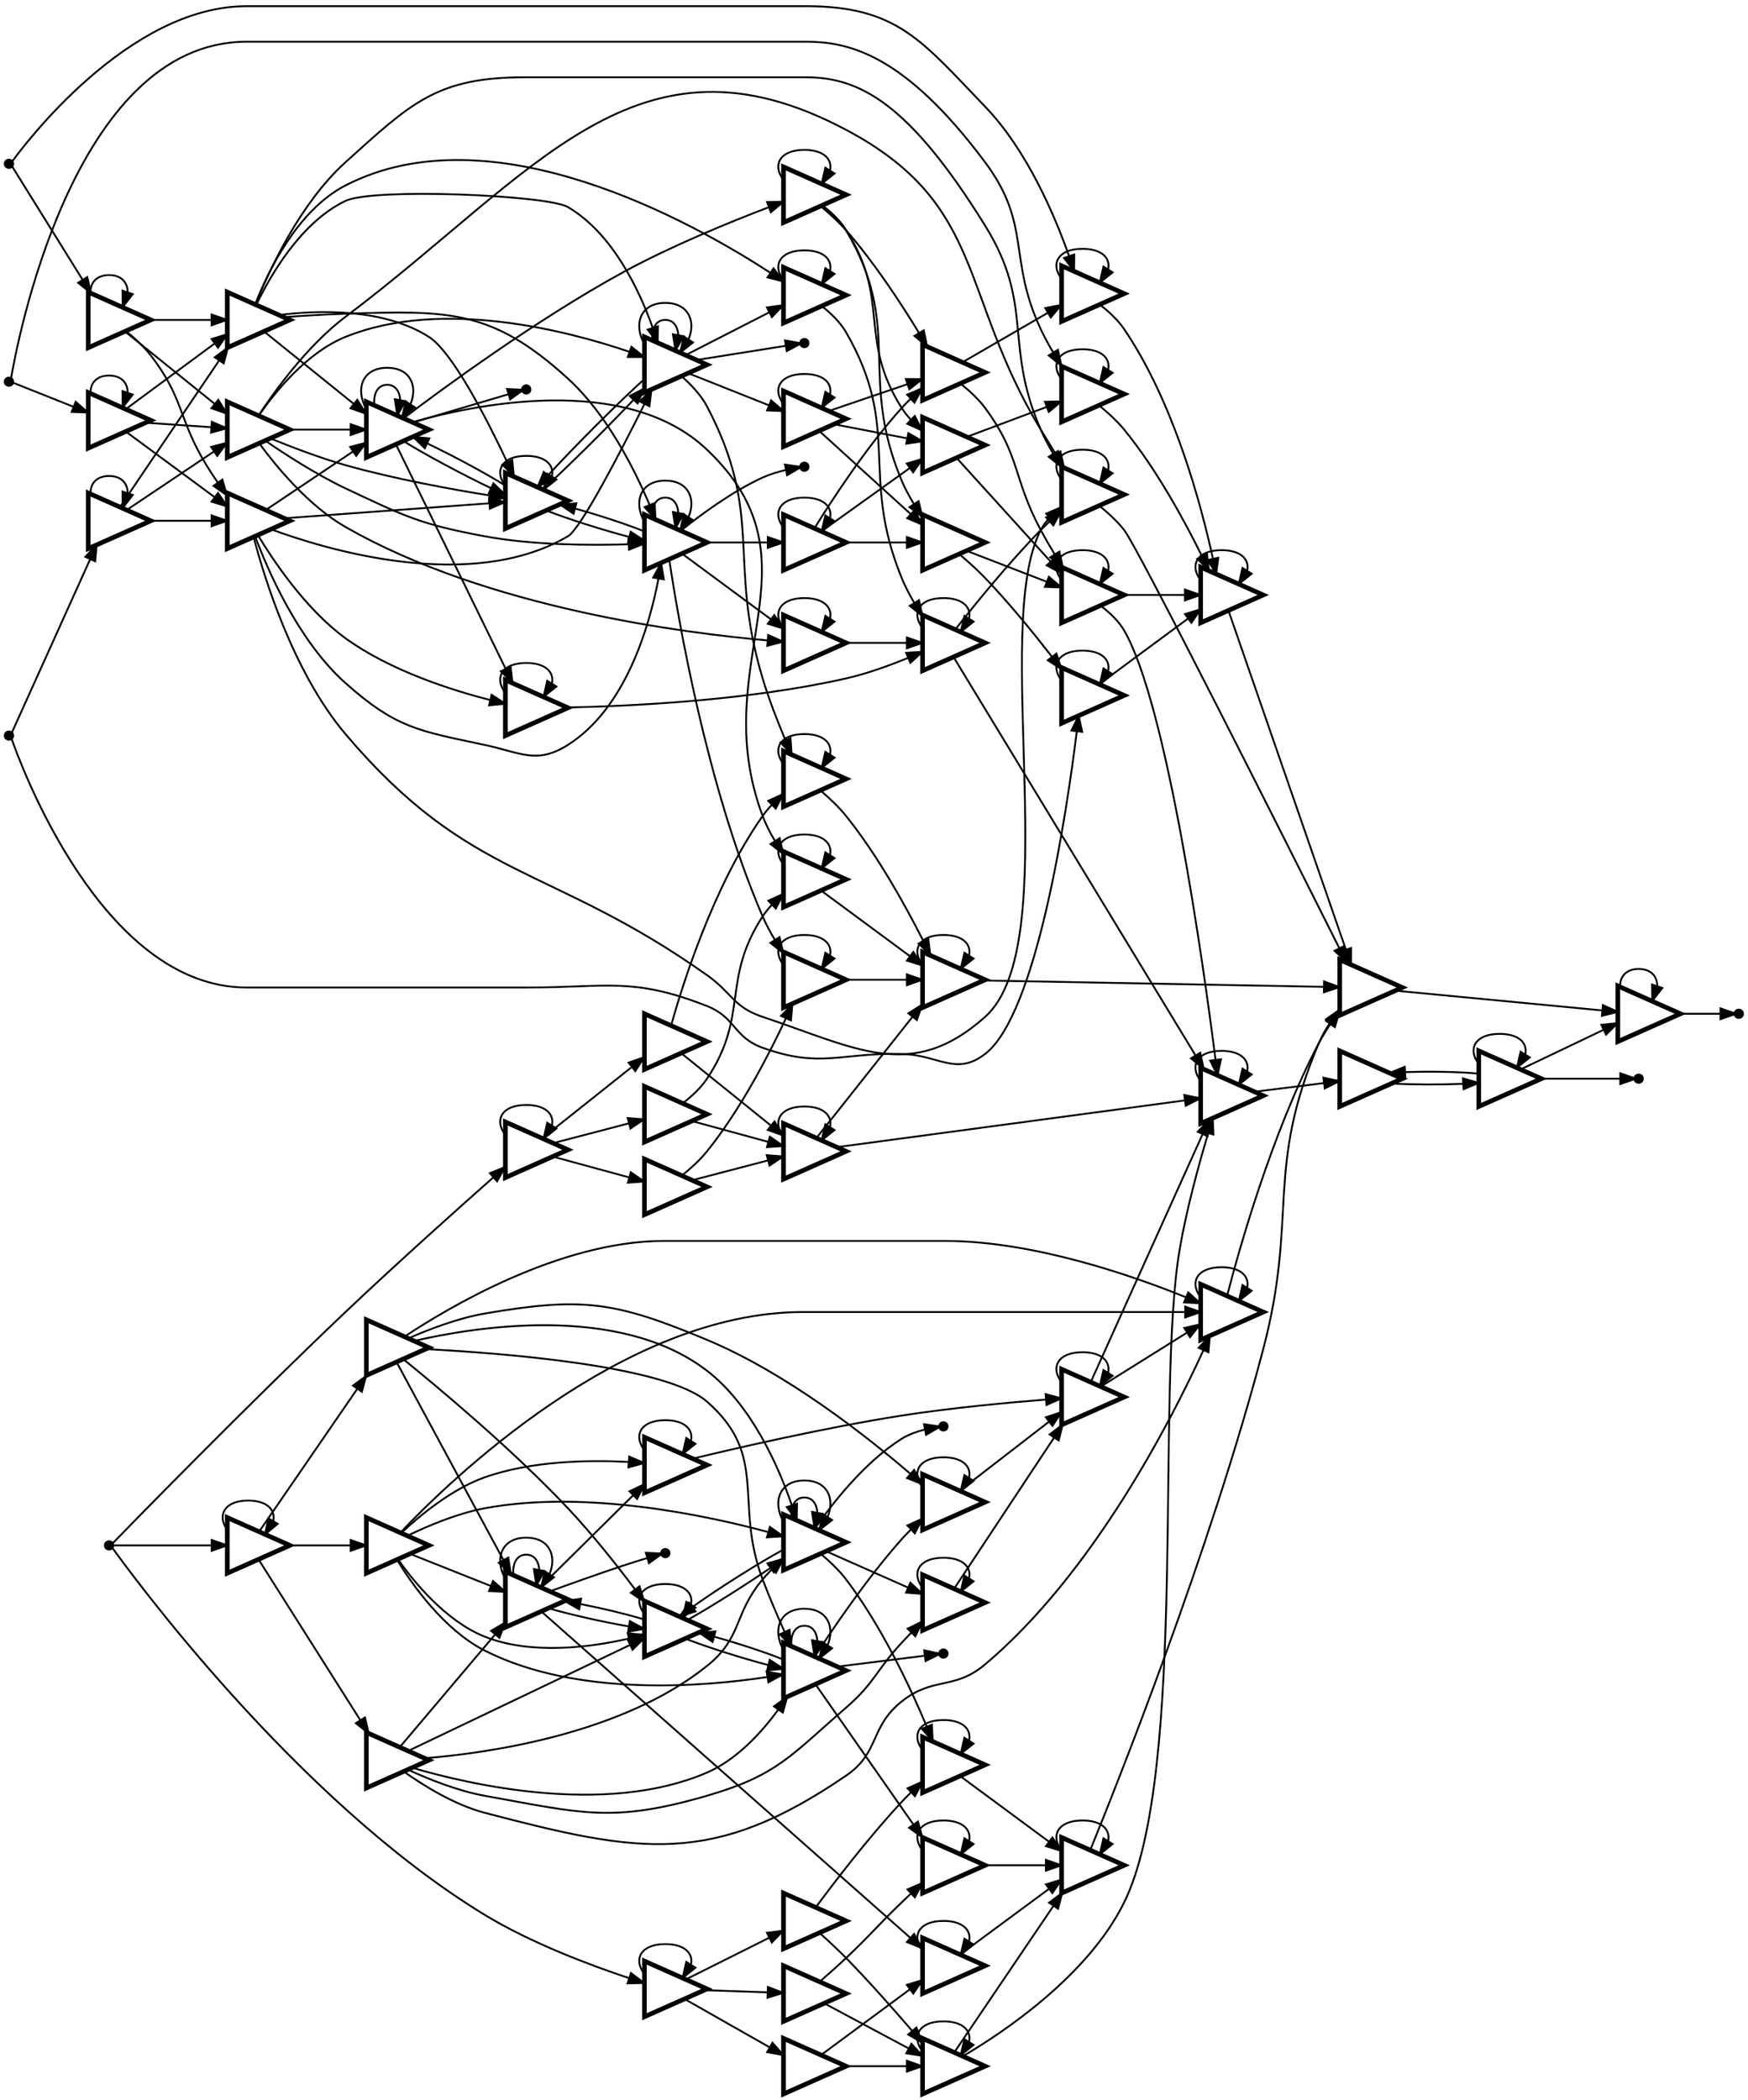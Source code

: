 digraph G {
  graph [dpi="288.0",nodesep="0.15",pack="true",rankdir="LR",ratio="compress"];
  node [fontname="Courier",orientation="30",penwidth="3.0",shape="triangle"];
  edge [fontname="Courier",labelangle="25",labeldistance="2",penwidth="1.2"];
  n1 [label="Spike",shape="point"];
  n2 [label="Spike",shape="point"];
  n3 [label="Spike",shape="point"];
  n4 [label="Spike",shape="point"];
  n5 [label="Spike",shape="point"];
  n6 [label="Spike",shape="point"];
  n7 [label="Spike",shape="point"];
  n8 [label="Spike",shape="point"];
  n9 [label="Spike",shape="point"];
  n10 [label="Spike",shape="point"];
  n11 [label="Spike",shape="point"];
  n12 [label="Spike",shape="point"];
  n13 [label="",shape="triangle"];
  n14 [label="",shape="triangle"];
  n15 [label="",shape="triangle"];
  n16 [label="",shape="triangle"];
  n17 [label="",shape="triangle"];
  n18 [label="",shape="triangle"];
  n19 [label="",shape="triangle"];
  n20 [label="",shape="triangle"];
  n21 [label="",shape="triangle"];
  n22 [label="",shape="triangle"];
  n23 [label="",shape="triangle"];
  n24 [label="",shape="triangle"];
  n25 [label="",shape="triangle"];
  n26 [label="",shape="triangle"];
  n27 [label="",shape="triangle"];
  n28 [label="",shape="triangle"];
  n29 [label="",shape="triangle"];
  n30 [label="",shape="triangle"];
  n31 [label="",shape="triangle"];
  n32 [label="",shape="triangle"];
  n33 [label="",shape="triangle"];
  n34 [label="",shape="triangle"];
  n35 [label="",shape="triangle"];
  n36 [label="",shape="triangle"];
  n37 [label="",shape="triangle"];
  n38 [label="",shape="triangle"];
  n39 [label="",shape="triangle"];
  n40 [label="",shape="triangle"];
  n41 [label="",shape="triangle"];
  n42 [label="",shape="triangle"];
  n43 [label="",shape="triangle"];
  n44 [label="",shape="triangle"];
  n45 [label="",shape="triangle"];
  n46 [label="",shape="triangle"];
  n47 [label="",shape="triangle"];
  n48 [label="",shape="triangle"];
  n49 [label="",shape="triangle"];
  n50 [label="",shape="triangle"];
  n51 [label="",shape="triangle"];
  n52 [label="",shape="triangle"];
  n53 [label="",shape="triangle"];
  n54 [label="",shape="triangle"];
  n55 [label="",shape="triangle"];
  n56 [label="",shape="triangle"];
  n57 [label="",shape="triangle"];
  n58 [label="",shape="triangle"];
  n59 [label="",shape="triangle"];
  n60 [label="",shape="triangle"];
  n61 [label="",shape="triangle"];
  n62 [label="",shape="triangle"];
  n63 [label="",shape="triangle"];
  n64 [label="",shape="triangle"];
  n65 [label="",shape="triangle"];
  n66 [label="",shape="triangle"];
  n67 [label="",shape="triangle"];
  n68 [label="",shape="triangle"];
  n69 [label="",shape="triangle"];
  n70 [label="",shape="triangle"];
  n71 [label="",shape="triangle"];
  n72 [label="",shape="triangle"];
  n73 [label="",shape="triangle"];
  n74 [label="",shape="triangle"];
  n13 -> n6;
  n14 -> n5;
  n13 -> n13;
  n15 -> n13;
  n14 -> n14;
  n16 -> n14;
  n14 -> n13;
  n17 -> n10;
  n18 -> n12;
  n19 -> n9;
  n20 -> n7;
  n21 -> n11;
  n22 -> n8;
  n14 -> n16;
  n22 -> n22;
  n21 -> n21;
  n20 -> n20;
  n19 -> n19;
  n18 -> n18;
  n17 -> n17;
  n23 -> n16;
  n23 -> n23;
  n24 -> n17;
  n24 -> n18;
  n24 -> n19;
  n25 -> n20;
  n25 -> n21;
  n25 -> n22;
  n22 -> n22;
  n26 -> n22;
  n27 -> n22;
  n28 -> n22;
  n21 -> n21;
  n26 -> n21;
  n28 -> n21;
  n27 -> n21;
  n25 -> n25;
  n20 -> n20;
  n27 -> n20;
  n28 -> n20;
  n26 -> n20;
  n19 -> n19;
  n29 -> n19;
  n30 -> n19;
  n31 -> n19;
  n18 -> n18;
  n29 -> n18;
  n31 -> n18;
  n30 -> n18;
  n24 -> n24;
  n17 -> n17;
  n30 -> n17;
  n31 -> n17;
  n29 -> n17;
  n32 -> n15;
  n33 -> n15;
  n34 -> n15;
  n35 -> n15;
  n36 -> n15;
  n29 -> n24;
  n30 -> n24;
  n31 -> n24;
  n17 -> n24;
  n18 -> n24;
  n19 -> n24;
  n26 -> n25;
  n27 -> n25;
  n28 -> n25;
  n20 -> n25;
  n21 -> n25;
  n22 -> n25;
  n36 -> n36;
  n35 -> n35;
  n34 -> n34;
  n33 -> n33;
  n32 -> n32;
  n37 -> n31;
  n37 -> n30;
  n37 -> n29;
  n38 -> n28;
  n39 -> n28;
  n40 -> n28;
  n38 -> n27;
  n39 -> n27;
  n40 -> n27;
  n38 -> n26;
  n39 -> n26;
  n40 -> n26;
  n41 -> n36;
  n42 -> n35;
  n43 -> n34;
  n44 -> n33;
  n45 -> n32;
  n26 -> n32;
  n27 -> n32;
  n28 -> n32;
  n45 -> n45;
  n29 -> n33;
  n30 -> n33;
  n31 -> n33;
  n44 -> n44;
  n43 -> n43;
  n42 -> n42;
  n41 -> n41;
  n40 -> n40;
  n39 -> n39;
  n38 -> n38;
  n37 -> n37;
  n41 -> n23;
  n42 -> n23;
  n43 -> n23;
  n44 -> n23;
  n45 -> n23;
  n46 -> n36;
  n47 -> n36;
  n48 -> n36;
  n49 -> n35;
  n50 -> n35;
  n51 -> n35;
  n52 -> n34;
  n53 -> n34;
  n54 -> n34;
  n54 -> n54;
  n53 -> n53;
  n52 -> n52;
  n51 -> n51;
  n50 -> n50;
  n49 -> n49;
  n48 -> n48;
  n47 -> n47;
  n46 -> n46;
  n55 -> n41;
  n56 -> n41;
  n57 -> n41;
  n58 -> n42;
  n59 -> n42;
  n60 -> n42;
  n61 -> n43;
  n62 -> n43;
  n63 -> n43;
  n64 -> n45;
  n65 -> n45;
  n66 -> n45;
  n67 -> n44;
  n68 -> n44;
  n69 -> n44;
  n2 -> n37;
  n3 -> n38;
  n1 -> n39;
  n4 -> n40;
  n69 -> n69;
  n68 -> n68;
  n67 -> n67;
  n66 -> n66;
  n65 -> n65;
  n64 -> n64;
  n55 -> n46;
  n56 -> n47;
  n57 -> n48;
  n58 -> n49;
  n59 -> n50;
  n60 -> n51;
  n61 -> n52;
  n62 -> n53;
  n63 -> n54;
  n70 -> n63;
  n70 -> n62;
  n70 -> n61;
  n71 -> n60;
  n71 -> n59;
  n71 -> n58;
  n72 -> n57;
  n73 -> n57;
  n74 -> n57;
  n72 -> n56;
  n73 -> n56;
  n74 -> n56;
  n72 -> n55;
  n73 -> n55;
  n74 -> n55;
  n74 -> n74;
  n73 -> n73;
  n72 -> n72;
  n71 -> n71;
  n70 -> n70;
  n26 -> n64;
  n27 -> n65;
  n28 -> n66;
  n29 -> n67;
  n30 -> n68;
  n31 -> n69;
  n4 -> n48;
  n1 -> n47;
  n3 -> n46;
  n20 -> n64;
  n21 -> n65;
  n22 -> n66;
  n17 -> n67;
  n18 -> n68;
  n19 -> n69;
  n2 -> n70;
  n2 -> n71;
  n17 -> n49;
  n18 -> n50;
  n19 -> n51;
  n20 -> n52;
  n21 -> n53;
  n22 -> n54;
  n22 -> n74;
  n21 -> n73;
  n20 -> n72;
}
